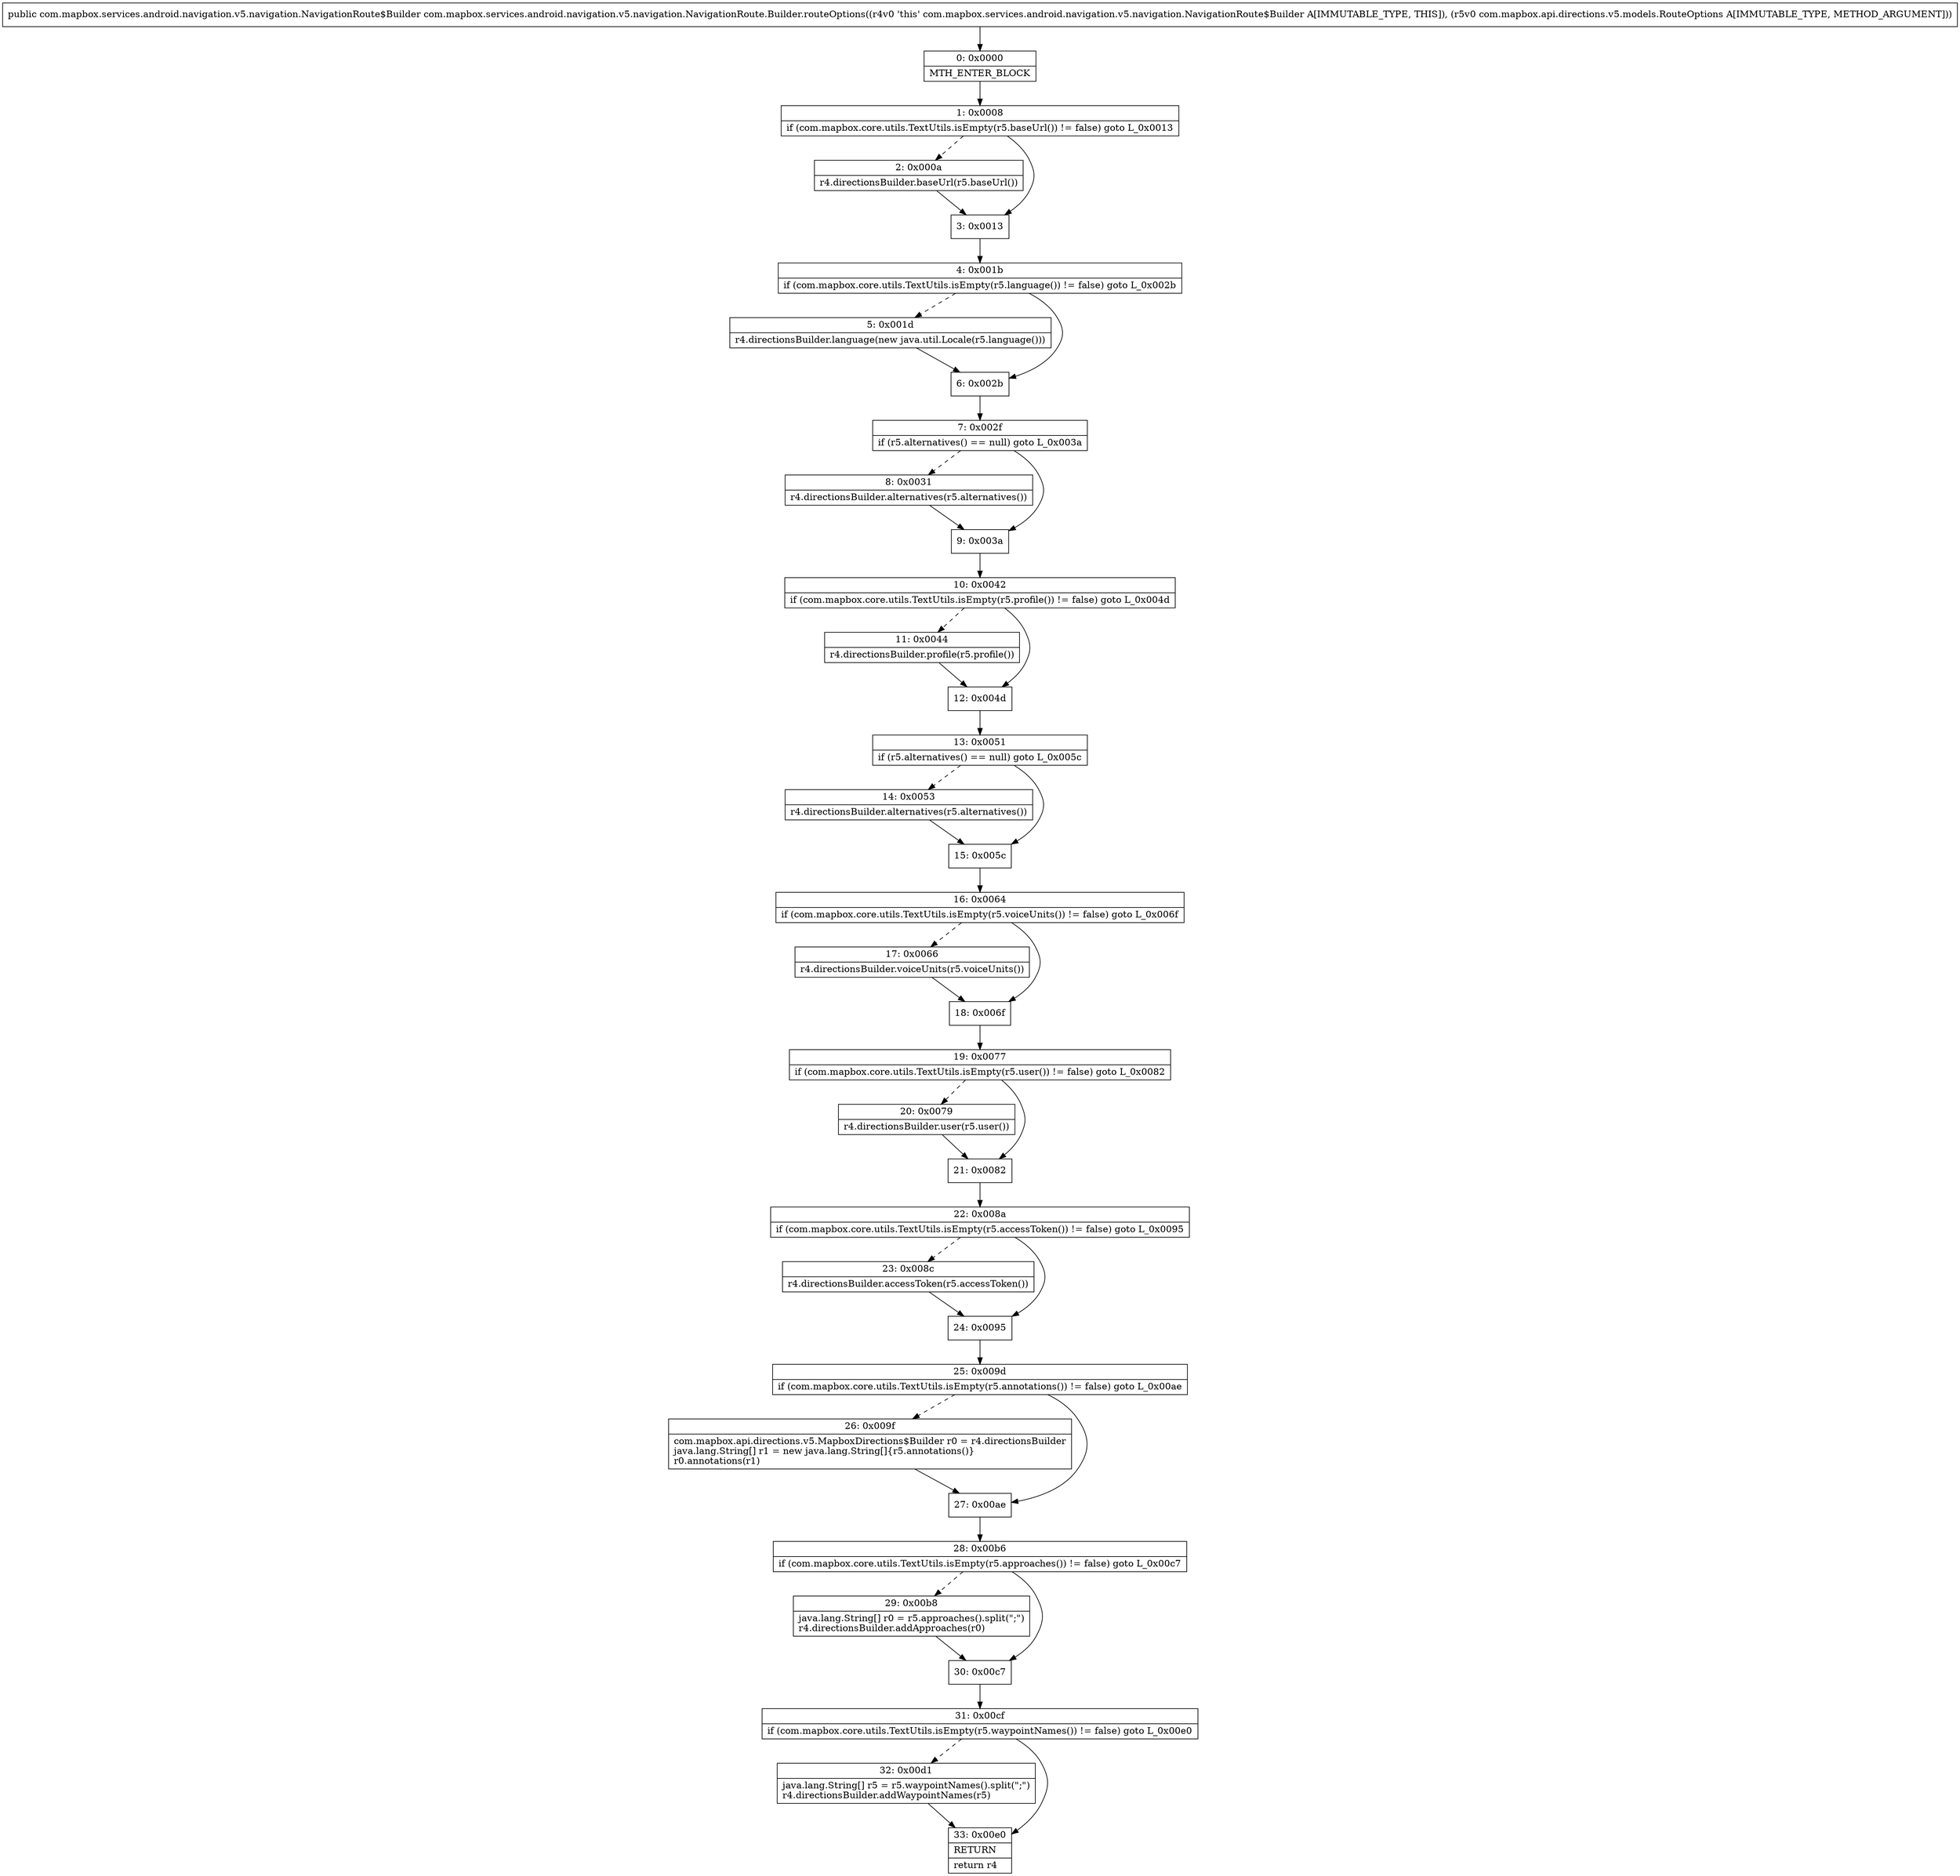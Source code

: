 digraph "CFG forcom.mapbox.services.android.navigation.v5.navigation.NavigationRoute.Builder.routeOptions(Lcom\/mapbox\/api\/directions\/v5\/models\/RouteOptions;)Lcom\/mapbox\/services\/android\/navigation\/v5\/navigation\/NavigationRoute$Builder;" {
Node_0 [shape=record,label="{0\:\ 0x0000|MTH_ENTER_BLOCK\l}"];
Node_1 [shape=record,label="{1\:\ 0x0008|if (com.mapbox.core.utils.TextUtils.isEmpty(r5.baseUrl()) != false) goto L_0x0013\l}"];
Node_2 [shape=record,label="{2\:\ 0x000a|r4.directionsBuilder.baseUrl(r5.baseUrl())\l}"];
Node_3 [shape=record,label="{3\:\ 0x0013}"];
Node_4 [shape=record,label="{4\:\ 0x001b|if (com.mapbox.core.utils.TextUtils.isEmpty(r5.language()) != false) goto L_0x002b\l}"];
Node_5 [shape=record,label="{5\:\ 0x001d|r4.directionsBuilder.language(new java.util.Locale(r5.language()))\l}"];
Node_6 [shape=record,label="{6\:\ 0x002b}"];
Node_7 [shape=record,label="{7\:\ 0x002f|if (r5.alternatives() == null) goto L_0x003a\l}"];
Node_8 [shape=record,label="{8\:\ 0x0031|r4.directionsBuilder.alternatives(r5.alternatives())\l}"];
Node_9 [shape=record,label="{9\:\ 0x003a}"];
Node_10 [shape=record,label="{10\:\ 0x0042|if (com.mapbox.core.utils.TextUtils.isEmpty(r5.profile()) != false) goto L_0x004d\l}"];
Node_11 [shape=record,label="{11\:\ 0x0044|r4.directionsBuilder.profile(r5.profile())\l}"];
Node_12 [shape=record,label="{12\:\ 0x004d}"];
Node_13 [shape=record,label="{13\:\ 0x0051|if (r5.alternatives() == null) goto L_0x005c\l}"];
Node_14 [shape=record,label="{14\:\ 0x0053|r4.directionsBuilder.alternatives(r5.alternatives())\l}"];
Node_15 [shape=record,label="{15\:\ 0x005c}"];
Node_16 [shape=record,label="{16\:\ 0x0064|if (com.mapbox.core.utils.TextUtils.isEmpty(r5.voiceUnits()) != false) goto L_0x006f\l}"];
Node_17 [shape=record,label="{17\:\ 0x0066|r4.directionsBuilder.voiceUnits(r5.voiceUnits())\l}"];
Node_18 [shape=record,label="{18\:\ 0x006f}"];
Node_19 [shape=record,label="{19\:\ 0x0077|if (com.mapbox.core.utils.TextUtils.isEmpty(r5.user()) != false) goto L_0x0082\l}"];
Node_20 [shape=record,label="{20\:\ 0x0079|r4.directionsBuilder.user(r5.user())\l}"];
Node_21 [shape=record,label="{21\:\ 0x0082}"];
Node_22 [shape=record,label="{22\:\ 0x008a|if (com.mapbox.core.utils.TextUtils.isEmpty(r5.accessToken()) != false) goto L_0x0095\l}"];
Node_23 [shape=record,label="{23\:\ 0x008c|r4.directionsBuilder.accessToken(r5.accessToken())\l}"];
Node_24 [shape=record,label="{24\:\ 0x0095}"];
Node_25 [shape=record,label="{25\:\ 0x009d|if (com.mapbox.core.utils.TextUtils.isEmpty(r5.annotations()) != false) goto L_0x00ae\l}"];
Node_26 [shape=record,label="{26\:\ 0x009f|com.mapbox.api.directions.v5.MapboxDirections$Builder r0 = r4.directionsBuilder\ljava.lang.String[] r1 = new java.lang.String[]\{r5.annotations()\}\lr0.annotations(r1)\l}"];
Node_27 [shape=record,label="{27\:\ 0x00ae}"];
Node_28 [shape=record,label="{28\:\ 0x00b6|if (com.mapbox.core.utils.TextUtils.isEmpty(r5.approaches()) != false) goto L_0x00c7\l}"];
Node_29 [shape=record,label="{29\:\ 0x00b8|java.lang.String[] r0 = r5.approaches().split(\";\")\lr4.directionsBuilder.addApproaches(r0)\l}"];
Node_30 [shape=record,label="{30\:\ 0x00c7}"];
Node_31 [shape=record,label="{31\:\ 0x00cf|if (com.mapbox.core.utils.TextUtils.isEmpty(r5.waypointNames()) != false) goto L_0x00e0\l}"];
Node_32 [shape=record,label="{32\:\ 0x00d1|java.lang.String[] r5 = r5.waypointNames().split(\";\")\lr4.directionsBuilder.addWaypointNames(r5)\l}"];
Node_33 [shape=record,label="{33\:\ 0x00e0|RETURN\l|return r4\l}"];
MethodNode[shape=record,label="{public com.mapbox.services.android.navigation.v5.navigation.NavigationRoute$Builder com.mapbox.services.android.navigation.v5.navigation.NavigationRoute.Builder.routeOptions((r4v0 'this' com.mapbox.services.android.navigation.v5.navigation.NavigationRoute$Builder A[IMMUTABLE_TYPE, THIS]), (r5v0 com.mapbox.api.directions.v5.models.RouteOptions A[IMMUTABLE_TYPE, METHOD_ARGUMENT])) }"];
MethodNode -> Node_0;
Node_0 -> Node_1;
Node_1 -> Node_2[style=dashed];
Node_1 -> Node_3;
Node_2 -> Node_3;
Node_3 -> Node_4;
Node_4 -> Node_5[style=dashed];
Node_4 -> Node_6;
Node_5 -> Node_6;
Node_6 -> Node_7;
Node_7 -> Node_8[style=dashed];
Node_7 -> Node_9;
Node_8 -> Node_9;
Node_9 -> Node_10;
Node_10 -> Node_11[style=dashed];
Node_10 -> Node_12;
Node_11 -> Node_12;
Node_12 -> Node_13;
Node_13 -> Node_14[style=dashed];
Node_13 -> Node_15;
Node_14 -> Node_15;
Node_15 -> Node_16;
Node_16 -> Node_17[style=dashed];
Node_16 -> Node_18;
Node_17 -> Node_18;
Node_18 -> Node_19;
Node_19 -> Node_20[style=dashed];
Node_19 -> Node_21;
Node_20 -> Node_21;
Node_21 -> Node_22;
Node_22 -> Node_23[style=dashed];
Node_22 -> Node_24;
Node_23 -> Node_24;
Node_24 -> Node_25;
Node_25 -> Node_26[style=dashed];
Node_25 -> Node_27;
Node_26 -> Node_27;
Node_27 -> Node_28;
Node_28 -> Node_29[style=dashed];
Node_28 -> Node_30;
Node_29 -> Node_30;
Node_30 -> Node_31;
Node_31 -> Node_32[style=dashed];
Node_31 -> Node_33;
Node_32 -> Node_33;
}

